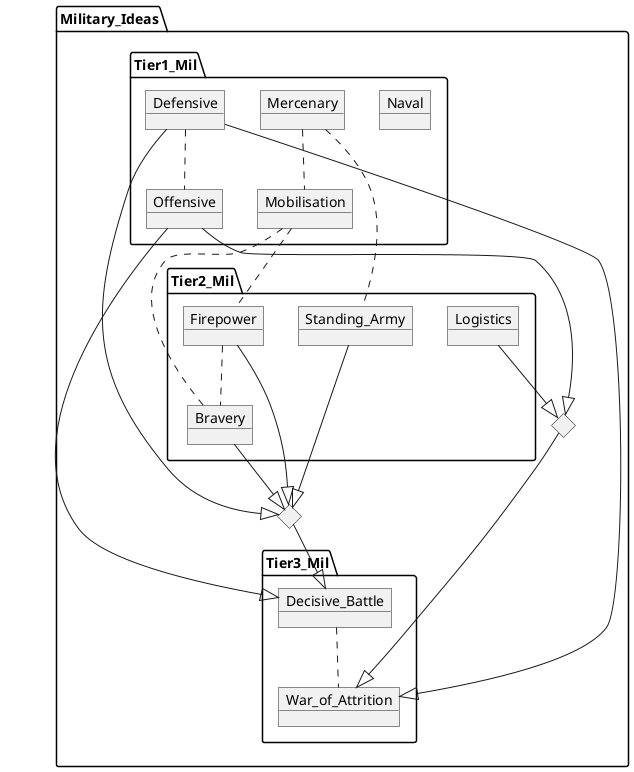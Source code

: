 @startuml

package Military_Ideas {

package Tier1_Mil {
object Naval
object Mercenary
object Mobilisation
object Defensive
object Offensive
}

package Tier2_Mil {
object Standing_Army
object Firepower
object Bravery
object Logistics
}

package Tier3_Mil {
object Decisive_Battle
object War_of_Attrition
}

diamond dia1
diamond dia2

}

Mercenary .. Mobilisation
Mercenary .. Standing_Army
Mobilisation .. Firepower
Mobilisation .. Bravery
Firepower .. Bravery
Defensive .. Offensive
Decisive_Battle .. War_of_Attrition

Defensive --|> War_of_Attrition
Offensive --|> Decisive_Battle

Standing_Army --|> dia1
Firepower --|> dia1
Bravery --|> dia1
Defensive --|> dia1
dia1 --|> Decisive_Battle
Offensive --|> dia2
Logistics --|> dia2
dia2 --|> War_of_Attrition

@enduml